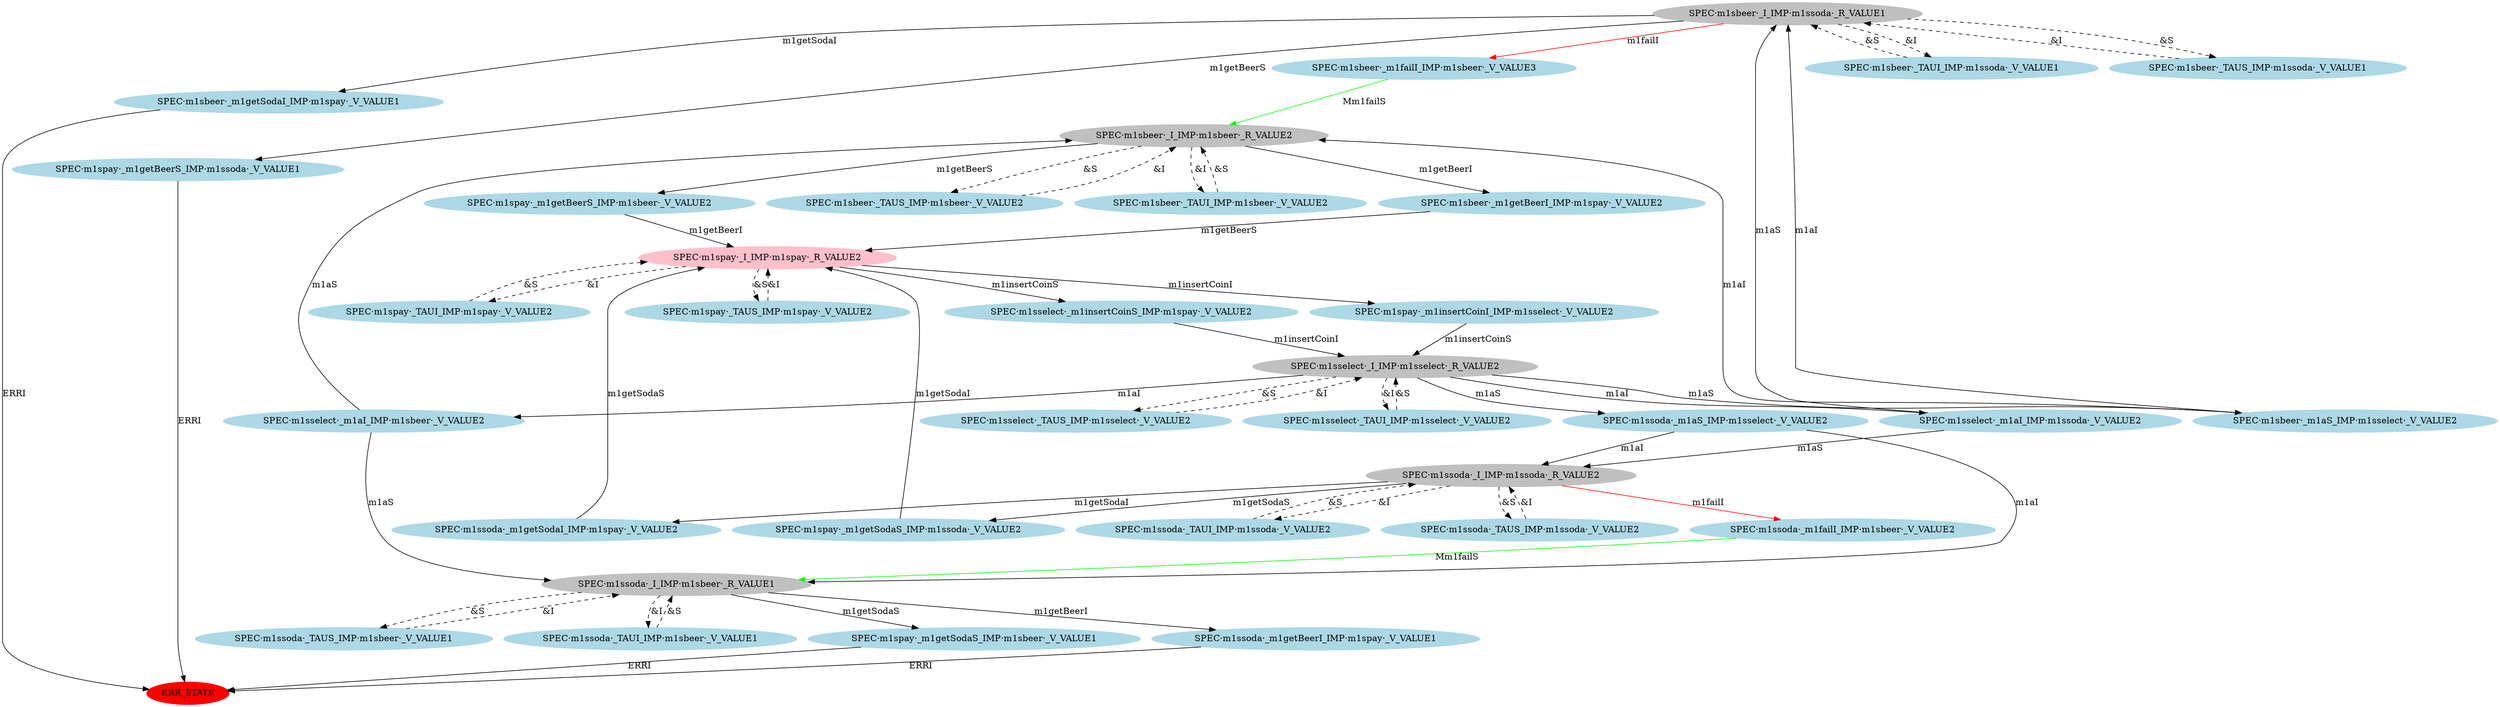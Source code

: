 digraph model {

    node [style=filled];
    ERR_STATE [color="red"];
    SPEC·m1spay·_I_IMP·m1spay·_R_VALUE2 [color="pink"];
    SPEC·m1spay·_I_IMP·m1spay·_R_VALUE2 -> SPEC·m1sselect·_m1insertCoinS_IMP·m1spay·_V_VALUE2 [label = "m1insertCoinS"];
    SPEC·m1spay·_I_IMP·m1spay·_R_VALUE2 -> SPEC·m1spay·_m1insertCoinI_IMP·m1sselect·_V_VALUE2 [label = "m1insertCoinI"];
    SPEC·m1spay·_I_IMP·m1spay·_R_VALUE2 -> SPEC·m1spay·_TAUS_IMP·m1spay·_V_VALUE2 [style=dashed,label = "&S"];
    SPEC·m1spay·_I_IMP·m1spay·_R_VALUE2 -> SPEC·m1spay·_TAUI_IMP·m1spay·_V_VALUE2 [style=dashed,label = "&I"];
    SPEC·m1spay·_m1insertCoinI_IMP·m1sselect·_V_VALUE2 [color="lightblue"];
    SPEC·m1spay·_m1insertCoinI_IMP·m1sselect·_V_VALUE2 -> SPEC·m1sselect·_I_IMP·m1sselect·_R_VALUE2 [label = "m1insertCoinS"];
    SPEC·m1spay·_TAUI_IMP·m1spay·_V_VALUE2 [color="lightblue"];
    SPEC·m1spay·_TAUI_IMP·m1spay·_V_VALUE2 -> SPEC·m1spay·_I_IMP·m1spay·_R_VALUE2 [style=dashed,label = "&S"];
    SPEC·m1sselect·_m1insertCoinS_IMP·m1spay·_V_VALUE2 [color="lightblue"];
    SPEC·m1sselect·_m1insertCoinS_IMP·m1spay·_V_VALUE2 -> SPEC·m1sselect·_I_IMP·m1sselect·_R_VALUE2 [label = "m1insertCoinI"];
    SPEC·m1spay·_TAUS_IMP·m1spay·_V_VALUE2 [color="lightblue"];
    SPEC·m1spay·_TAUS_IMP·m1spay·_V_VALUE2 -> SPEC·m1spay·_I_IMP·m1spay·_R_VALUE2 [style=dashed,label = "&I"];
    SPEC·m1sselect·_I_IMP·m1sselect·_R_VALUE2 [color="grey"];
    SPEC·m1sselect·_I_IMP·m1sselect·_R_VALUE2 -> SPEC·m1sselect·_TAUI_IMP·m1sselect·_V_VALUE2 [style=dashed,label = "&I"];
    SPEC·m1sselect·_I_IMP·m1sselect·_R_VALUE2 -> SPEC·m1sselect·_m1aI_IMP·m1ssoda·_V_VALUE2 [label = "m1aI"];
    SPEC·m1sselect·_I_IMP·m1sselect·_R_VALUE2 -> SPEC·m1sbeer·_m1aS_IMP·m1sselect·_V_VALUE2 [label = "m1aS"];
    SPEC·m1sselect·_I_IMP·m1sselect·_R_VALUE2 -> SPEC·m1sselect·_TAUS_IMP·m1sselect·_V_VALUE2 [style=dashed,label = "&S"];
    SPEC·m1sselect·_I_IMP·m1sselect·_R_VALUE2 -> SPEC·m1sselect·_m1aI_IMP·m1sbeer·_V_VALUE2 [label = "m1aI"];
    SPEC·m1sselect·_I_IMP·m1sselect·_R_VALUE2 -> SPEC·m1ssoda·_m1aS_IMP·m1sselect·_V_VALUE2 [label = "m1aS"];
    SPEC·m1sselect·_m1aI_IMP·m1ssoda·_V_VALUE2 [color="lightblue"];
    SPEC·m1sselect·_m1aI_IMP·m1ssoda·_V_VALUE2 -> SPEC·m1ssoda·_I_IMP·m1ssoda·_R_VALUE2 [label = "m1aS"];
    SPEC·m1sselect·_m1aI_IMP·m1ssoda·_V_VALUE2 -> SPEC·m1sbeer·_I_IMP·m1ssoda·_R_VALUE1 [label = "m1aS"];
    SPEC·m1sselect·_m1aI_IMP·m1sbeer·_V_VALUE2 [color="lightblue"];
    SPEC·m1sselect·_m1aI_IMP·m1sbeer·_V_VALUE2 -> SPEC·m1ssoda·_I_IMP·m1sbeer·_R_VALUE1 [label = "m1aS"];
    SPEC·m1sselect·_m1aI_IMP·m1sbeer·_V_VALUE2 -> SPEC·m1sbeer·_I_IMP·m1sbeer·_R_VALUE2 [label = "m1aS"];
    SPEC·m1sselect·_TAUI_IMP·m1sselect·_V_VALUE2 [color="lightblue"];
    SPEC·m1sselect·_TAUI_IMP·m1sselect·_V_VALUE2 -> SPEC·m1sselect·_I_IMP·m1sselect·_R_VALUE2 [style=dashed,label = "&S"];
    SPEC·m1ssoda·_m1aS_IMP·m1sselect·_V_VALUE2 [color="lightblue"];
    SPEC·m1ssoda·_m1aS_IMP·m1sselect·_V_VALUE2 -> SPEC·m1ssoda·_I_IMP·m1sbeer·_R_VALUE1 [label = "m1aI"];
    SPEC·m1ssoda·_m1aS_IMP·m1sselect·_V_VALUE2 -> SPEC·m1ssoda·_I_IMP·m1ssoda·_R_VALUE2 [label = "m1aI"];
    SPEC·m1sbeer·_m1aS_IMP·m1sselect·_V_VALUE2 [color="lightblue"];
    SPEC·m1sbeer·_m1aS_IMP·m1sselect·_V_VALUE2 -> SPEC·m1sbeer·_I_IMP·m1ssoda·_R_VALUE1 [label = "m1aI"];
    SPEC·m1sbeer·_m1aS_IMP·m1sselect·_V_VALUE2 -> SPEC·m1sbeer·_I_IMP·m1sbeer·_R_VALUE2 [label = "m1aI"];
    SPEC·m1sselect·_TAUS_IMP·m1sselect·_V_VALUE2 [color="lightblue"];
    SPEC·m1sselect·_TAUS_IMP·m1sselect·_V_VALUE2 -> SPEC·m1sselect·_I_IMP·m1sselect·_R_VALUE2 [style=dashed,label = "&I"];
    SPEC·m1sbeer·_I_IMP·m1ssoda·_R_VALUE1 [color="grey"];
    SPEC·m1sbeer·_I_IMP·m1ssoda·_R_VALUE1 -> SPEC·m1sbeer·_TAUI_IMP·m1ssoda·_V_VALUE1 [style=dashed,label = "&I"];
    SPEC·m1sbeer·_I_IMP·m1ssoda·_R_VALUE1 -> SPEC·m1sbeer·_m1getSodaI_IMP·m1spay·_V_VALUE1 [label = "m1getSodaI"];
    SPEC·m1sbeer·_I_IMP·m1ssoda·_R_VALUE1 -> SPEC·m1sbeer·_m1failI_IMP·m1sbeer·_V_VALUE3 [color="red",label = "m1failI"];
    SPEC·m1sbeer·_I_IMP·m1ssoda·_R_VALUE1 -> SPEC·m1sbeer·_TAUS_IMP·m1ssoda·_V_VALUE1 [style=dashed,label = "&S"];
    SPEC·m1sbeer·_I_IMP·m1ssoda·_R_VALUE1 -> SPEC·m1spay·_m1getBeerS_IMP·m1ssoda·_V_VALUE1 [label = "m1getBeerS"];
    SPEC·m1sbeer·_I_IMP·m1sbeer·_R_VALUE2 [color="grey"];
    SPEC·m1sbeer·_I_IMP·m1sbeer·_R_VALUE2 -> SPEC·m1sbeer·_TAUS_IMP·m1sbeer·_V_VALUE2 [style=dashed,label = "&S"];
    SPEC·m1sbeer·_I_IMP·m1sbeer·_R_VALUE2 -> SPEC·m1sbeer·_TAUI_IMP·m1sbeer·_V_VALUE2 [style=dashed,label = "&I"];
    SPEC·m1sbeer·_I_IMP·m1sbeer·_R_VALUE2 -> SPEC·m1spay·_m1getBeerS_IMP·m1sbeer·_V_VALUE2 [label = "m1getBeerS"];
    SPEC·m1sbeer·_I_IMP·m1sbeer·_R_VALUE2 -> SPEC·m1sbeer·_m1getBeerI_IMP·m1spay·_V_VALUE2 [label = "m1getBeerI"];
    SPEC·m1sbeer·_TAUI_IMP·m1sbeer·_V_VALUE2 [color="lightblue"];
    SPEC·m1sbeer·_TAUI_IMP·m1sbeer·_V_VALUE2 -> SPEC·m1sbeer·_I_IMP·m1sbeer·_R_VALUE2 [style=dashed,label = "&S"];
    SPEC·m1sbeer·_m1getBeerI_IMP·m1spay·_V_VALUE2 [color="lightblue"];
    SPEC·m1sbeer·_m1getBeerI_IMP·m1spay·_V_VALUE2 -> SPEC·m1spay·_I_IMP·m1spay·_R_VALUE2 [label = "m1getBeerS"];
    SPEC·m1sbeer·_TAUS_IMP·m1sbeer·_V_VALUE2 [color="lightblue"];
    SPEC·m1sbeer·_TAUS_IMP·m1sbeer·_V_VALUE2 -> SPEC·m1sbeer·_I_IMP·m1sbeer·_R_VALUE2 [style=dashed,label = "&I"];
    SPEC·m1spay·_m1getBeerS_IMP·m1sbeer·_V_VALUE2 [color="lightblue"];
    SPEC·m1spay·_m1getBeerS_IMP·m1sbeer·_V_VALUE2 -> SPEC·m1spay·_I_IMP·m1spay·_R_VALUE2 [label = "m1getBeerI"];
    SPEC·m1sbeer·_TAUI_IMP·m1ssoda·_V_VALUE1 [color="lightblue"];
    SPEC·m1sbeer·_TAUI_IMP·m1ssoda·_V_VALUE1 -> SPEC·m1sbeer·_I_IMP·m1ssoda·_R_VALUE1 [style=dashed,label = "&S"];
    SPEC·m1sbeer·_m1failI_IMP·m1sbeer·_V_VALUE3 [color="lightblue"];
    SPEC·m1sbeer·_m1failI_IMP·m1sbeer·_V_VALUE3 -> SPEC·m1sbeer·_I_IMP·m1sbeer·_R_VALUE2 [color="green",label = "Mm1failS"];
    SPEC·m1sbeer·_m1getSodaI_IMP·m1spay·_V_VALUE1 [color="lightblue"];
    SPEC·m1sbeer·_m1getSodaI_IMP·m1spay·_V_VALUE1 -> ERR_STATE [label = "ERRI"];
    SPEC·m1sbeer·_TAUS_IMP·m1ssoda·_V_VALUE1 [color="lightblue"];
    SPEC·m1sbeer·_TAUS_IMP·m1ssoda·_V_VALUE1 -> SPEC·m1sbeer·_I_IMP·m1ssoda·_R_VALUE1 [style=dashed,label = "&I"];
    SPEC·m1spay·_m1getBeerS_IMP·m1ssoda·_V_VALUE1 [color="lightblue"];
    SPEC·m1spay·_m1getBeerS_IMP·m1ssoda·_V_VALUE1 -> ERR_STATE [label = "ERRI"];
    SPEC·m1ssoda·_I_IMP·m1ssoda·_R_VALUE2 [color="grey"];
    SPEC·m1ssoda·_I_IMP·m1ssoda·_R_VALUE2 -> SPEC·m1ssoda·_m1failI_IMP·m1sbeer·_V_VALUE2 [color="red",label = "m1failI"];
    SPEC·m1ssoda·_I_IMP·m1ssoda·_R_VALUE2 -> SPEC·m1ssoda·_TAUS_IMP·m1ssoda·_V_VALUE2 [style=dashed,label = "&S"];
    SPEC·m1ssoda·_I_IMP·m1ssoda·_R_VALUE2 -> SPEC·m1ssoda·_m1getSodaI_IMP·m1spay·_V_VALUE2 [label = "m1getSodaI"];
    SPEC·m1ssoda·_I_IMP·m1ssoda·_R_VALUE2 -> SPEC·m1spay·_m1getSodaS_IMP·m1ssoda·_V_VALUE2 [label = "m1getSodaS"];
    SPEC·m1ssoda·_I_IMP·m1ssoda·_R_VALUE2 -> SPEC·m1ssoda·_TAUI_IMP·m1ssoda·_V_VALUE2 [style=dashed,label = "&I"];
    SPEC·m1ssoda·_I_IMP·m1sbeer·_R_VALUE1 [color="grey"];
    SPEC·m1ssoda·_I_IMP·m1sbeer·_R_VALUE1 -> SPEC·m1spay·_m1getSodaS_IMP·m1sbeer·_V_VALUE1 [label = "m1getSodaS"];
    SPEC·m1ssoda·_I_IMP·m1sbeer·_R_VALUE1 -> SPEC·m1ssoda·_TAUS_IMP·m1sbeer·_V_VALUE1 [style=dashed,label = "&S"];
    SPEC·m1ssoda·_I_IMP·m1sbeer·_R_VALUE1 -> SPEC·m1ssoda·_TAUI_IMP·m1sbeer·_V_VALUE1 [style=dashed,label = "&I"];
    SPEC·m1ssoda·_I_IMP·m1sbeer·_R_VALUE1 -> SPEC·m1ssoda·_m1getBeerI_IMP·m1spay·_V_VALUE1 [label = "m1getBeerI"];
    SPEC·m1ssoda·_TAUI_IMP·m1sbeer·_V_VALUE1 [color="lightblue"];
    SPEC·m1ssoda·_TAUI_IMP·m1sbeer·_V_VALUE1 -> SPEC·m1ssoda·_I_IMP·m1sbeer·_R_VALUE1 [style=dashed,label = "&S"];
    SPEC·m1ssoda·_m1getBeerI_IMP·m1spay·_V_VALUE1 [color="lightblue"];
    SPEC·m1ssoda·_m1getBeerI_IMP·m1spay·_V_VALUE1 -> ERR_STATE [label = "ERRI"];
    SPEC·m1ssoda·_TAUS_IMP·m1sbeer·_V_VALUE1 [color="lightblue"];
    SPEC·m1ssoda·_TAUS_IMP·m1sbeer·_V_VALUE1 -> SPEC·m1ssoda·_I_IMP·m1sbeer·_R_VALUE1 [style=dashed,label = "&I"];
    SPEC·m1spay·_m1getSodaS_IMP·m1sbeer·_V_VALUE1 [color="lightblue"];
    SPEC·m1spay·_m1getSodaS_IMP·m1sbeer·_V_VALUE1 -> ERR_STATE [label = "ERRI"];
    SPEC·m1ssoda·_TAUI_IMP·m1ssoda·_V_VALUE2 [color="lightblue"];
    SPEC·m1ssoda·_TAUI_IMP·m1ssoda·_V_VALUE2 -> SPEC·m1ssoda·_I_IMP·m1ssoda·_R_VALUE2 [style=dashed,label = "&S"];
    SPEC·m1ssoda·_m1failI_IMP·m1sbeer·_V_VALUE2 [color="lightblue"];
    SPEC·m1ssoda·_m1failI_IMP·m1sbeer·_V_VALUE2 -> SPEC·m1ssoda·_I_IMP·m1sbeer·_R_VALUE1 [color="green",label = "Mm1failS"];
    SPEC·m1ssoda·_m1getSodaI_IMP·m1spay·_V_VALUE2 [color="lightblue"];
    SPEC·m1ssoda·_m1getSodaI_IMP·m1spay·_V_VALUE2 -> SPEC·m1spay·_I_IMP·m1spay·_R_VALUE2 [label = "m1getSodaS"];
    SPEC·m1ssoda·_TAUS_IMP·m1ssoda·_V_VALUE2 [color="lightblue"];
    SPEC·m1ssoda·_TAUS_IMP·m1ssoda·_V_VALUE2 -> SPEC·m1ssoda·_I_IMP·m1ssoda·_R_VALUE2 [style=dashed,label = "&I"];
    SPEC·m1spay·_m1getSodaS_IMP·m1ssoda·_V_VALUE2 [color="lightblue"];
    SPEC·m1spay·_m1getSodaS_IMP·m1ssoda·_V_VALUE2 -> SPEC·m1spay·_I_IMP·m1spay·_R_VALUE2 [label = "m1getSodaI"];

}